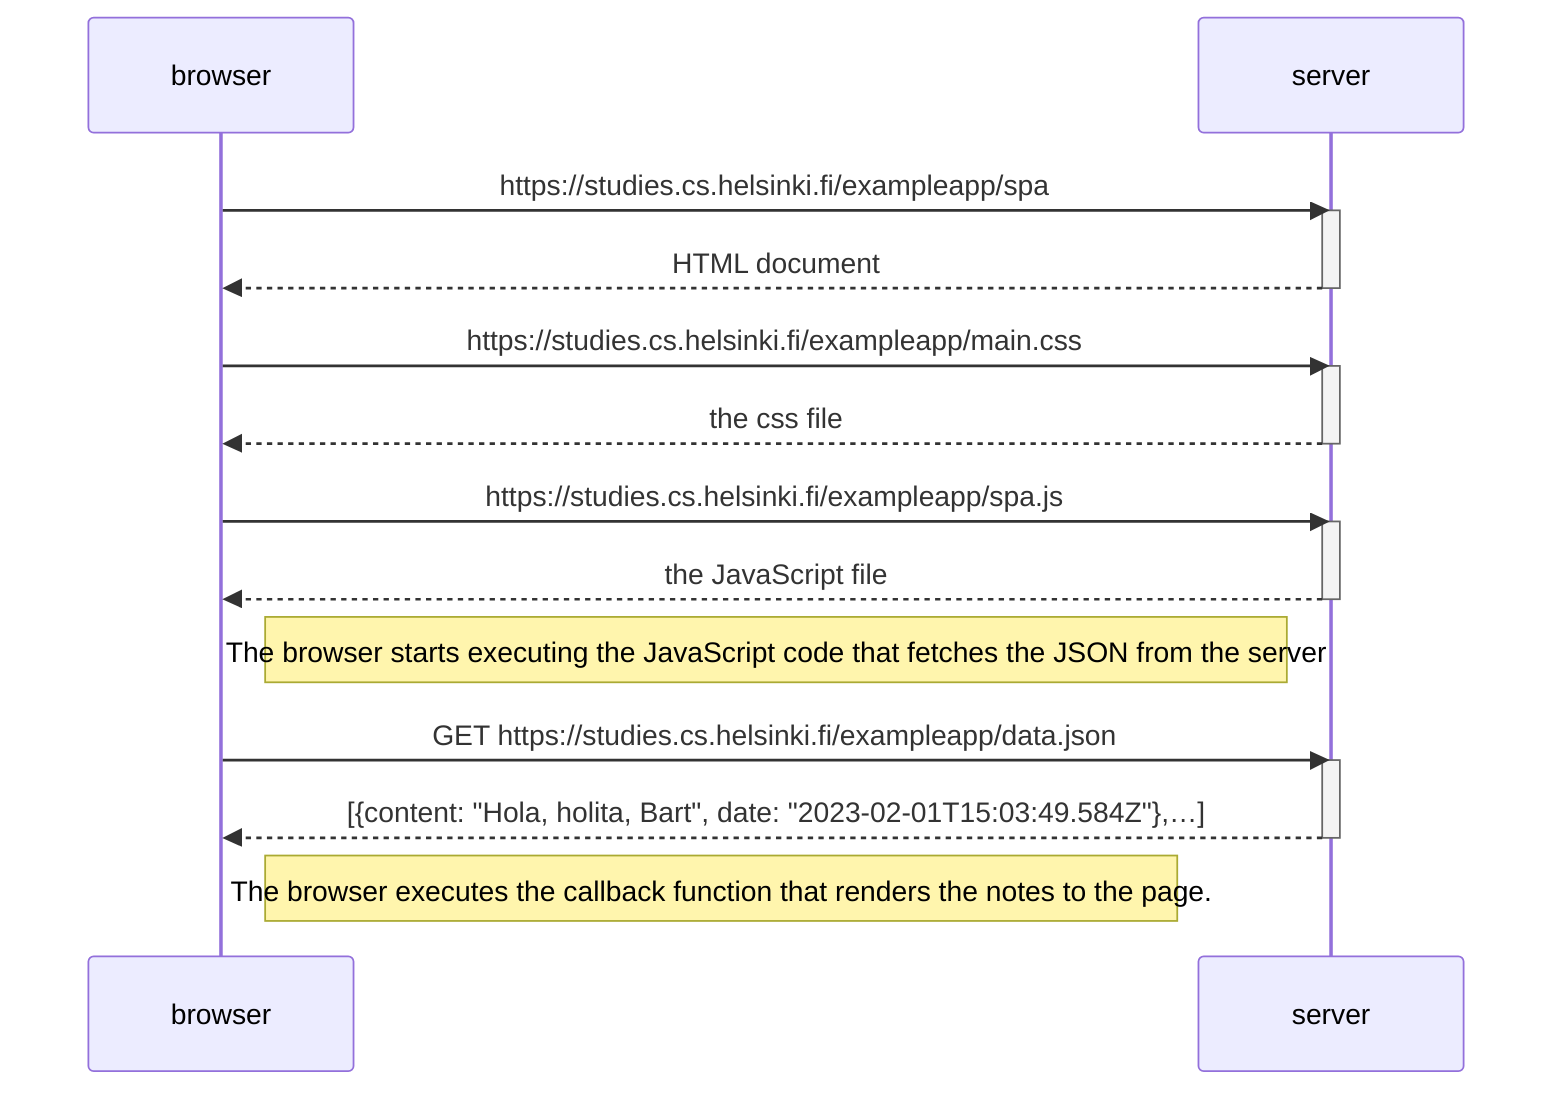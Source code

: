 sequenceDiagram
    participant browser
    participant server
    
    browser->>server: https://studies.cs.helsinki.fi/exampleapp/spa
    activate server
    server-->>browser: HTML document
    deactivate server
    
    browser->>server: https://studies.cs.helsinki.fi/exampleapp/main.css
    activate server
    server-->>browser: the css file
    deactivate server
    
    browser->>server: https://studies.cs.helsinki.fi/exampleapp/spa.js
    activate server
    server-->>browser: the JavaScript file
    deactivate server
    
    Note right of browser: The browser starts executing the JavaScript code that fetches the JSON from the server
    
    browser->>server: GET https://studies.cs.helsinki.fi/exampleapp/data.json
    activate server
    server-->>browser: [{content: "Hola, holita, Bart", date: "2023-02-01T15:03:49.584Z"},…]
    deactivate server    

    Note right of browser: The browser executes the callback function that renders the notes to the page.